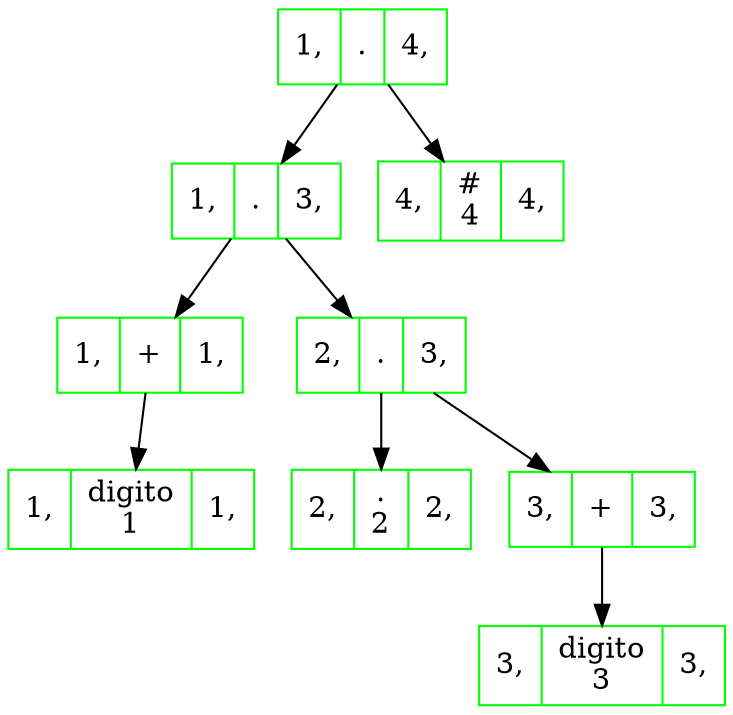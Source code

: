 digraph structs { 
node[shape = box]; 
node[shape = box, color = green]; 
Nodo1575866941[shape=record, label = "<f0> 1, | <f1>. | <f2> 4,"];
node[shape = box, color = green]; 
Nodo1729755152[shape=record, label = "<f0> 1, | <f1>. | <f2> 3,"];
node[shape = box, color = green]; 
Nodo877947298[shape=record, label = "<f0> 1, | <f1>+ | <f2> 1,"];
node[shape = box, color = green]; 
Nodo83875264[shape=record, label = "<f0> 1, | <f1>digito\n1 | <f2> 1,"];
node[shape = box, color = green]; 
Nodo1563300879[shape=record, label = "<f0> 2, | <f1>. | <f2> 3,"];
node[shape = box, color = green]; 
Nodo1977593538[shape=record, label = "<f0> 2, | <f1>.\n2 | <f2> 2,"];
node[shape = box, color = green]; 
Nodo1657917602[shape=record, label = "<f0> 3, | <f1>+ | <f2> 3,"];
node[shape = box, color = green]; 
Nodo410667245[shape=record, label = "<f0> 3, | <f1>digito\n3 | <f2> 3,"];
node[shape = box, color = green]; 
Nodo895068545[shape=record, label = "<f0> 4, | <f1>#\n4 | <f2> 4,"];

Nodo1575866941 -> Nodo1729755152; 

Nodo1575866941 -> Nodo895068545; 

Nodo1729755152 -> Nodo877947298; 

Nodo1729755152 -> Nodo1563300879; 

Nodo877947298 -> Nodo83875264; 

Nodo1563300879 -> Nodo1977593538; 

Nodo1563300879 -> Nodo1657917602; 

Nodo1657917602 -> Nodo410667245; 
}
